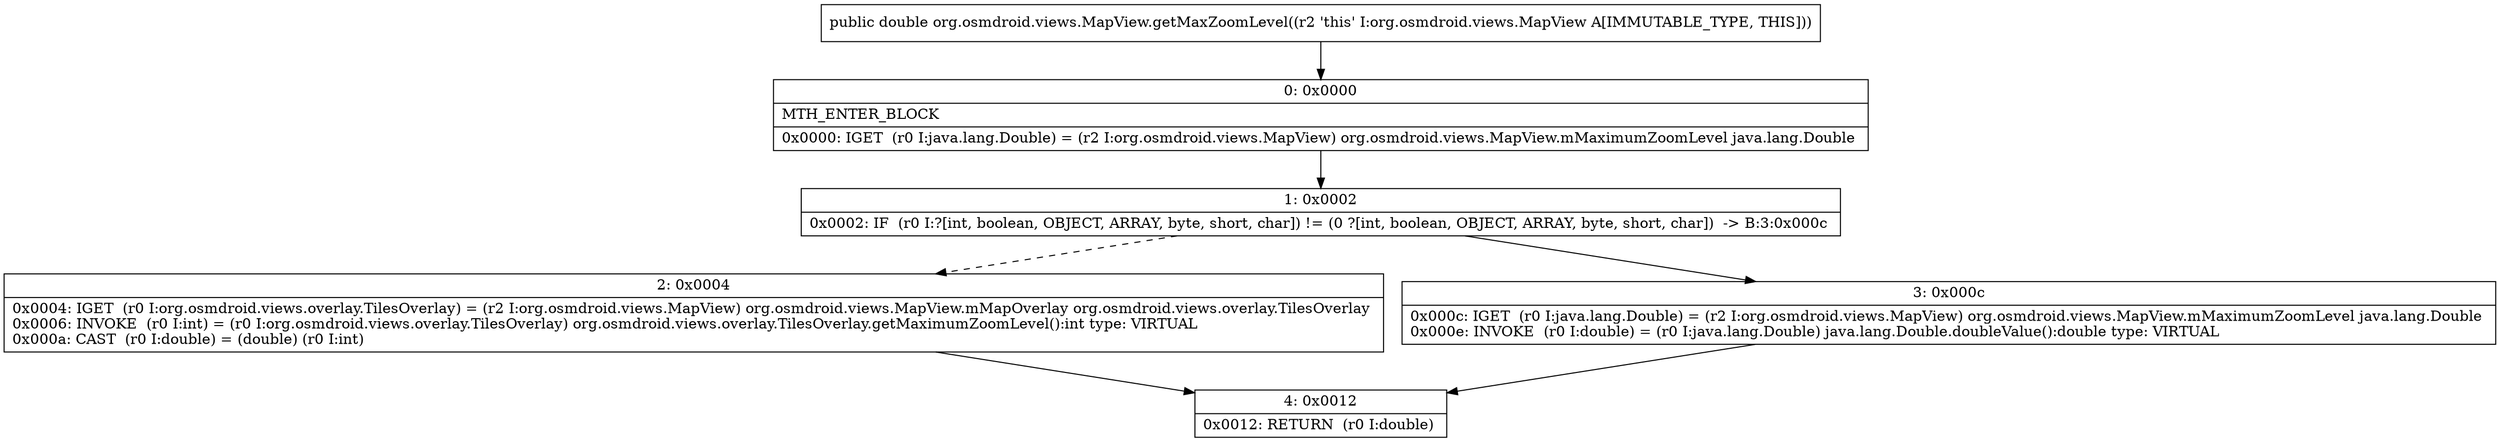 digraph "CFG fororg.osmdroid.views.MapView.getMaxZoomLevel()D" {
Node_0 [shape=record,label="{0\:\ 0x0000|MTH_ENTER_BLOCK\l|0x0000: IGET  (r0 I:java.lang.Double) = (r2 I:org.osmdroid.views.MapView) org.osmdroid.views.MapView.mMaximumZoomLevel java.lang.Double \l}"];
Node_1 [shape=record,label="{1\:\ 0x0002|0x0002: IF  (r0 I:?[int, boolean, OBJECT, ARRAY, byte, short, char]) != (0 ?[int, boolean, OBJECT, ARRAY, byte, short, char])  \-\> B:3:0x000c \l}"];
Node_2 [shape=record,label="{2\:\ 0x0004|0x0004: IGET  (r0 I:org.osmdroid.views.overlay.TilesOverlay) = (r2 I:org.osmdroid.views.MapView) org.osmdroid.views.MapView.mMapOverlay org.osmdroid.views.overlay.TilesOverlay \l0x0006: INVOKE  (r0 I:int) = (r0 I:org.osmdroid.views.overlay.TilesOverlay) org.osmdroid.views.overlay.TilesOverlay.getMaximumZoomLevel():int type: VIRTUAL \l0x000a: CAST  (r0 I:double) = (double) (r0 I:int) \l}"];
Node_3 [shape=record,label="{3\:\ 0x000c|0x000c: IGET  (r0 I:java.lang.Double) = (r2 I:org.osmdroid.views.MapView) org.osmdroid.views.MapView.mMaximumZoomLevel java.lang.Double \l0x000e: INVOKE  (r0 I:double) = (r0 I:java.lang.Double) java.lang.Double.doubleValue():double type: VIRTUAL \l}"];
Node_4 [shape=record,label="{4\:\ 0x0012|0x0012: RETURN  (r0 I:double) \l}"];
MethodNode[shape=record,label="{public double org.osmdroid.views.MapView.getMaxZoomLevel((r2 'this' I:org.osmdroid.views.MapView A[IMMUTABLE_TYPE, THIS])) }"];
MethodNode -> Node_0;
Node_0 -> Node_1;
Node_1 -> Node_2[style=dashed];
Node_1 -> Node_3;
Node_2 -> Node_4;
Node_3 -> Node_4;
}

